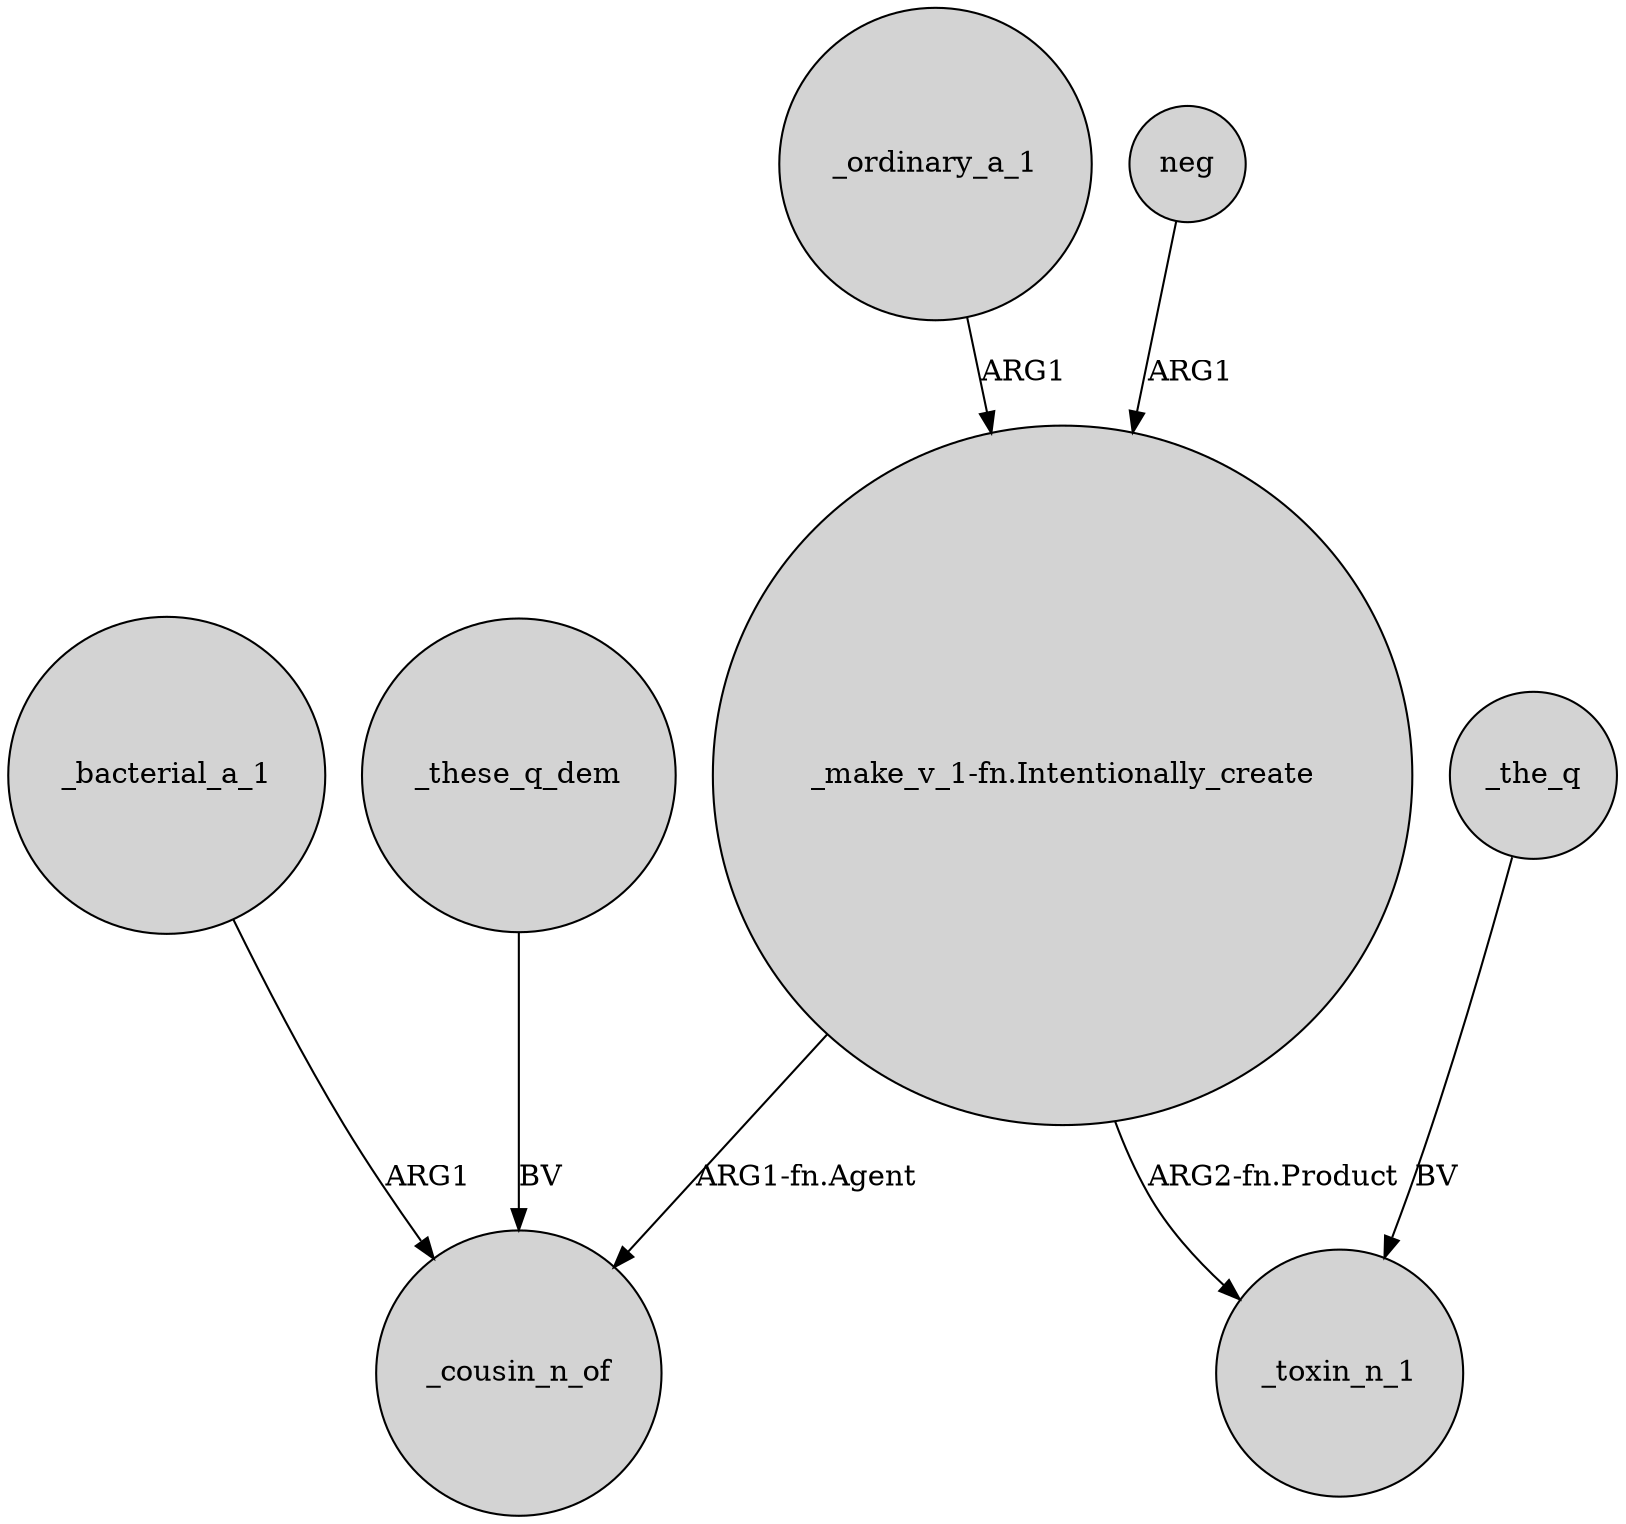 digraph {
	node [shape=circle style=filled]
	_ordinary_a_1 -> "_make_v_1-fn.Intentionally_create" [label=ARG1]
	_bacterial_a_1 -> _cousin_n_of [label=ARG1]
	neg -> "_make_v_1-fn.Intentionally_create" [label=ARG1]
	"_make_v_1-fn.Intentionally_create" -> _cousin_n_of [label="ARG1-fn.Agent"]
	_these_q_dem -> _cousin_n_of [label=BV]
	_the_q -> _toxin_n_1 [label=BV]
	"_make_v_1-fn.Intentionally_create" -> _toxin_n_1 [label="ARG2-fn.Product"]
}
